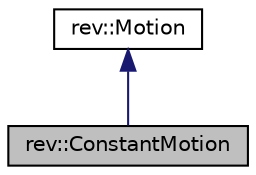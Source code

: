 digraph "rev::ConstantMotion"
{
 // LATEX_PDF_SIZE
  edge [fontname="Helvetica",fontsize="10",labelfontname="Helvetica",labelfontsize="10"];
  node [fontname="Helvetica",fontsize="10",shape=record];
  Node1 [label="rev::ConstantMotion",height=0.2,width=0.4,color="black", fillcolor="grey75", style="filled", fontcolor="black",tooltip="Motion class in which the outputs are of a constant power."];
  Node2 -> Node1 [dir="back",color="midnightblue",fontsize="10",style="solid",fontname="Helvetica"];
  Node2 [label="rev::Motion",height=0.2,width=0.4,color="black", fillcolor="white", style="filled",URL="$classrev_1_1Motion.html",tooltip="Interface for generating raw motor powers."];
}
